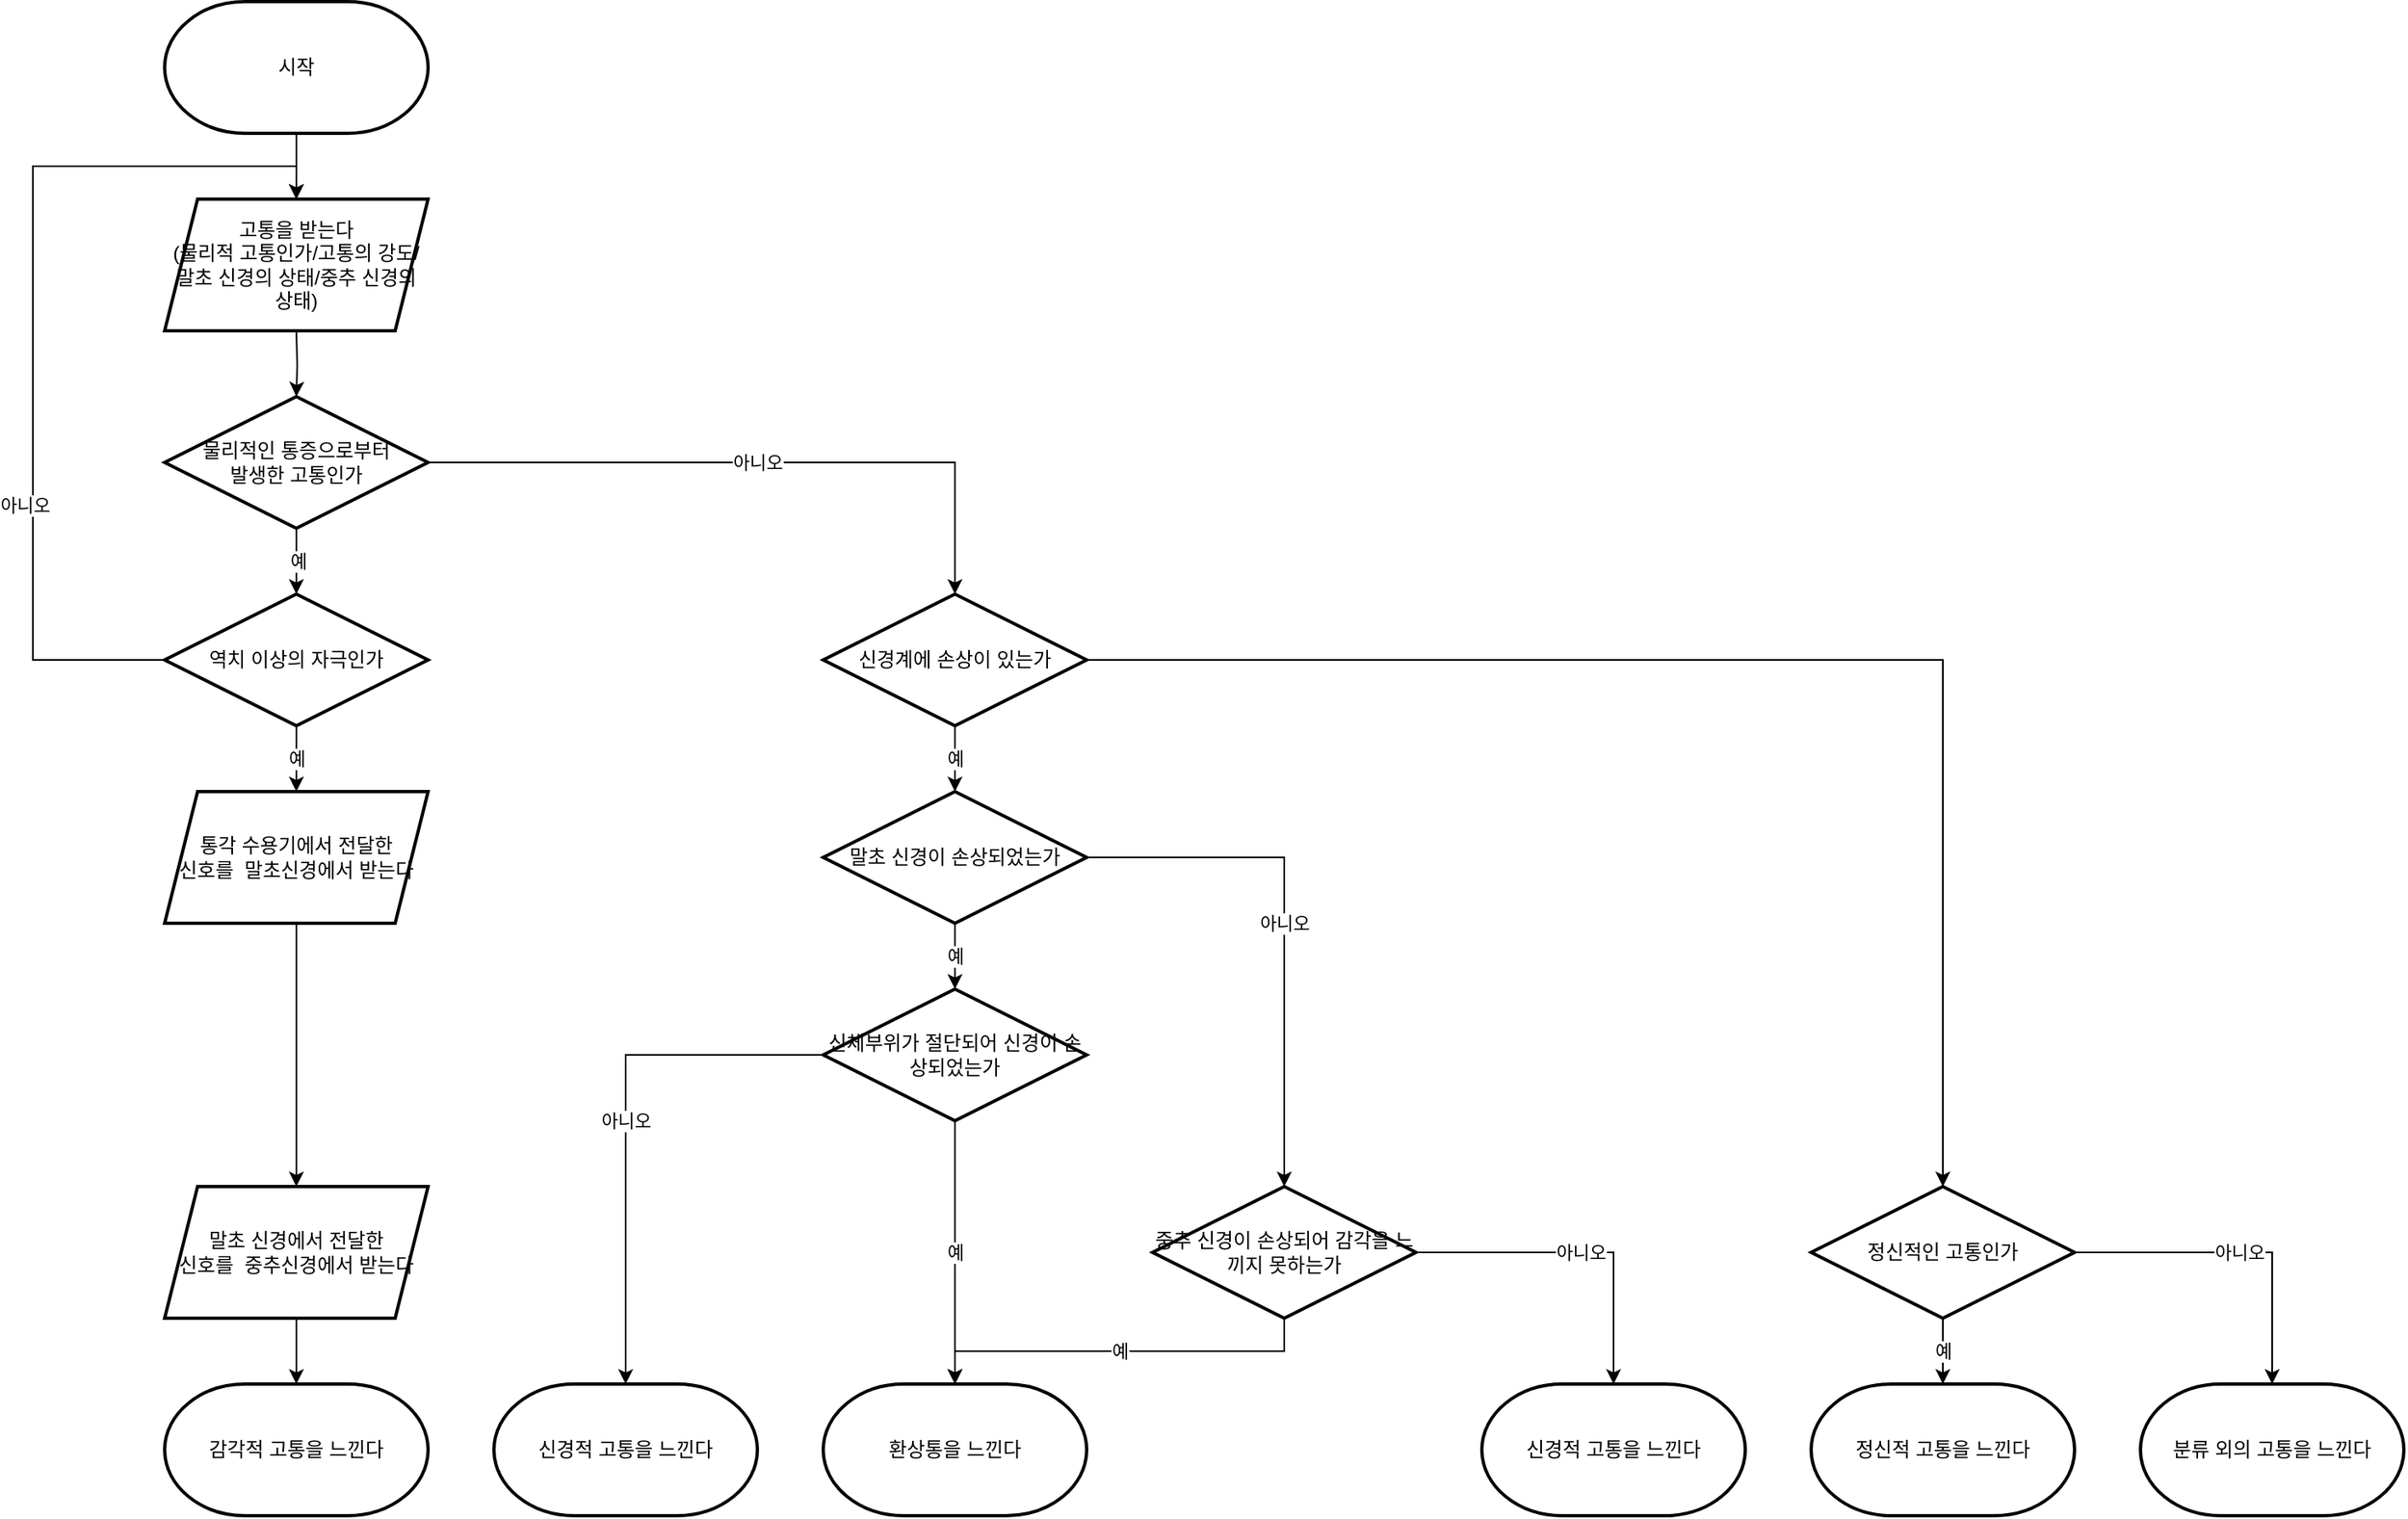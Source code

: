 <mxfile version="14.4.9" type="device"><diagram id="DzHLHUrBSf4eCQycSBIg" name="Page-1"><mxGraphModel dx="1673" dy="829" grid="1" gridSize="10" guides="1" tooltips="1" connect="1" arrows="1" fold="1" page="1" pageScale="1" pageWidth="850" pageHeight="1100" math="0" shadow="0"><root><mxCell id="0"/><mxCell id="1" parent="0"/><mxCell id="KN99w1UVA7ctoD2aLftT-3" value="" style="edgeStyle=orthogonalEdgeStyle;rounded=0;orthogonalLoop=1;jettySize=auto;html=1;" edge="1" parent="1" target="KN99w1UVA7ctoD2aLftT-2"><mxGeometry relative="1" as="geometry"><mxPoint x="200" y="240" as="sourcePoint"/></mxGeometry></mxCell><mxCell id="KN99w1UVA7ctoD2aLftT-5" value="예" style="edgeStyle=orthogonalEdgeStyle;rounded=0;orthogonalLoop=1;jettySize=auto;html=1;" edge="1" parent="1" source="KN99w1UVA7ctoD2aLftT-2"><mxGeometry relative="1" as="geometry"><mxPoint x="200" y="400" as="targetPoint"/></mxGeometry></mxCell><mxCell id="KN99w1UVA7ctoD2aLftT-8" value="아니오" style="edgeStyle=orthogonalEdgeStyle;rounded=0;orthogonalLoop=1;jettySize=auto;html=1;entryX=0.5;entryY=0;entryDx=0;entryDy=0;" edge="1" parent="1" source="KN99w1UVA7ctoD2aLftT-2" target="KN99w1UVA7ctoD2aLftT-7"><mxGeometry relative="1" as="geometry"/></mxCell><mxCell id="KN99w1UVA7ctoD2aLftT-2" value="물리적인 통증으로부터&lt;br&gt;발생한 고통인가" style="rhombus;whiteSpace=wrap;html=1;strokeWidth=2;" vertex="1" parent="1"><mxGeometry x="120" y="280" width="160" height="80" as="geometry"/></mxCell><mxCell id="KN99w1UVA7ctoD2aLftT-19" style="edgeStyle=orthogonalEdgeStyle;rounded=0;orthogonalLoop=1;jettySize=auto;html=1;entryX=0.5;entryY=0;entryDx=0;entryDy=0;" edge="1" parent="1" source="KN99w1UVA7ctoD2aLftT-6" target="KN99w1UVA7ctoD2aLftT-14"><mxGeometry relative="1" as="geometry"><Array as="points"><mxPoint x="40" y="440"/><mxPoint x="40" y="140"/><mxPoint x="200" y="140"/></Array></mxGeometry></mxCell><mxCell id="KN99w1UVA7ctoD2aLftT-43" value="아니오" style="edgeLabel;html=1;align=center;verticalAlign=middle;resizable=0;points=[];" vertex="1" connectable="0" parent="KN99w1UVA7ctoD2aLftT-19"><mxGeometry x="-0.376" y="5" relative="1" as="geometry"><mxPoint as="offset"/></mxGeometry></mxCell><mxCell id="KN99w1UVA7ctoD2aLftT-27" value="예" style="edgeStyle=orthogonalEdgeStyle;rounded=0;orthogonalLoop=1;jettySize=auto;html=1;" edge="1" parent="1" source="KN99w1UVA7ctoD2aLftT-6" target="KN99w1UVA7ctoD2aLftT-26"><mxGeometry relative="1" as="geometry"/></mxCell><mxCell id="KN99w1UVA7ctoD2aLftT-6" value="역치 이상의 자극인가" style="rhombus;whiteSpace=wrap;html=1;strokeWidth=2;" vertex="1" parent="1"><mxGeometry x="120" y="400" width="160" height="80" as="geometry"/></mxCell><mxCell id="KN99w1UVA7ctoD2aLftT-11" style="edgeStyle=orthogonalEdgeStyle;rounded=0;orthogonalLoop=1;jettySize=auto;html=1;" edge="1" parent="1" source="KN99w1UVA7ctoD2aLftT-7" target="KN99w1UVA7ctoD2aLftT-18"><mxGeometry relative="1" as="geometry"><mxPoint x="800" y="560" as="targetPoint"/></mxGeometry></mxCell><mxCell id="KN99w1UVA7ctoD2aLftT-17" value="예" style="edgeStyle=orthogonalEdgeStyle;rounded=0;orthogonalLoop=1;jettySize=auto;html=1;" edge="1" parent="1" source="KN99w1UVA7ctoD2aLftT-7" target="KN99w1UVA7ctoD2aLftT-16"><mxGeometry relative="1" as="geometry"/></mxCell><mxCell id="KN99w1UVA7ctoD2aLftT-7" value="신경계에 손상이 있는가" style="rhombus;whiteSpace=wrap;html=1;strokeWidth=2;" vertex="1" parent="1"><mxGeometry x="520" y="400" width="160" height="80" as="geometry"/></mxCell><mxCell id="KN99w1UVA7ctoD2aLftT-15" value="" style="edgeStyle=orthogonalEdgeStyle;rounded=0;orthogonalLoop=1;jettySize=auto;html=1;" edge="1" parent="1" source="KN99w1UVA7ctoD2aLftT-12" target="KN99w1UVA7ctoD2aLftT-14"><mxGeometry relative="1" as="geometry"/></mxCell><mxCell id="KN99w1UVA7ctoD2aLftT-12" value="시작" style="strokeWidth=2;html=1;shape=mxgraph.flowchart.terminator;whiteSpace=wrap;" vertex="1" parent="1"><mxGeometry x="120" y="40" width="160" height="80" as="geometry"/></mxCell><mxCell id="KN99w1UVA7ctoD2aLftT-14" value="고통을 받는다&lt;br&gt;(물리적 고통인가/고통의 강도/말초 신경의 상태/중추 신경의 상태)" style="shape=parallelogram;perimeter=parallelogramPerimeter;whiteSpace=wrap;html=1;fixedSize=1;strokeWidth=2;" vertex="1" parent="1"><mxGeometry x="120" y="160" width="160" height="80" as="geometry"/></mxCell><mxCell id="KN99w1UVA7ctoD2aLftT-21" value="예" style="edgeStyle=orthogonalEdgeStyle;rounded=0;orthogonalLoop=1;jettySize=auto;html=1;" edge="1" parent="1" source="KN99w1UVA7ctoD2aLftT-16" target="KN99w1UVA7ctoD2aLftT-20"><mxGeometry relative="1" as="geometry"/></mxCell><mxCell id="KN99w1UVA7ctoD2aLftT-23" value="아니오" style="edgeStyle=orthogonalEdgeStyle;rounded=0;orthogonalLoop=1;jettySize=auto;html=1;" edge="1" parent="1" source="KN99w1UVA7ctoD2aLftT-16" target="KN99w1UVA7ctoD2aLftT-22"><mxGeometry relative="1" as="geometry"/></mxCell><mxCell id="KN99w1UVA7ctoD2aLftT-16" value="말초 신경이 손상되었는가" style="rhombus;whiteSpace=wrap;html=1;strokeWidth=2;" vertex="1" parent="1"><mxGeometry x="520" y="520" width="160" height="80" as="geometry"/></mxCell><mxCell id="KN99w1UVA7ctoD2aLftT-44" value="예" style="edgeStyle=orthogonalEdgeStyle;rounded=0;orthogonalLoop=1;jettySize=auto;html=1;" edge="1" parent="1" source="KN99w1UVA7ctoD2aLftT-18" target="KN99w1UVA7ctoD2aLftT-42"><mxGeometry relative="1" as="geometry"/></mxCell><mxCell id="KN99w1UVA7ctoD2aLftT-46" value="아니오" style="edgeStyle=orthogonalEdgeStyle;rounded=0;orthogonalLoop=1;jettySize=auto;html=1;" edge="1" parent="1" source="KN99w1UVA7ctoD2aLftT-18" target="KN99w1UVA7ctoD2aLftT-45"><mxGeometry relative="1" as="geometry"/></mxCell><mxCell id="KN99w1UVA7ctoD2aLftT-18" value="정신적인 고통인가" style="rhombus;whiteSpace=wrap;html=1;strokeWidth=2;" vertex="1" parent="1"><mxGeometry x="1120" y="760" width="160" height="80" as="geometry"/></mxCell><mxCell id="KN99w1UVA7ctoD2aLftT-36" value="예" style="edgeStyle=orthogonalEdgeStyle;rounded=0;orthogonalLoop=1;jettySize=auto;html=1;entryX=0.5;entryY=0;entryDx=0;entryDy=0;entryPerimeter=0;" edge="1" parent="1" source="KN99w1UVA7ctoD2aLftT-20" target="KN99w1UVA7ctoD2aLftT-35"><mxGeometry relative="1" as="geometry"/></mxCell><mxCell id="KN99w1UVA7ctoD2aLftT-39" value="아니오" style="edgeStyle=orthogonalEdgeStyle;rounded=0;orthogonalLoop=1;jettySize=auto;html=1;entryX=0.5;entryY=0;entryDx=0;entryDy=0;entryPerimeter=0;" edge="1" parent="1" source="KN99w1UVA7ctoD2aLftT-20" target="KN99w1UVA7ctoD2aLftT-38"><mxGeometry relative="1" as="geometry"/></mxCell><mxCell id="KN99w1UVA7ctoD2aLftT-20" value="신체부위가 절단되어 신경이 손상되었는가" style="rhombus;whiteSpace=wrap;html=1;strokeWidth=2;" vertex="1" parent="1"><mxGeometry x="520" y="640" width="160" height="80" as="geometry"/></mxCell><mxCell id="KN99w1UVA7ctoD2aLftT-37" value="예" style="edgeStyle=orthogonalEdgeStyle;rounded=0;orthogonalLoop=1;jettySize=auto;html=1;exitX=0.5;exitY=1;exitDx=0;exitDy=0;" edge="1" parent="1" source="KN99w1UVA7ctoD2aLftT-22"><mxGeometry relative="1" as="geometry"><mxPoint x="600" y="880" as="targetPoint"/><Array as="points"><mxPoint x="800" y="860"/><mxPoint x="600" y="860"/></Array></mxGeometry></mxCell><mxCell id="KN99w1UVA7ctoD2aLftT-41" value="아니오" style="edgeStyle=orthogonalEdgeStyle;rounded=0;orthogonalLoop=1;jettySize=auto;html=1;entryX=0.5;entryY=0;entryDx=0;entryDy=0;entryPerimeter=0;" edge="1" parent="1" source="KN99w1UVA7ctoD2aLftT-22" target="KN99w1UVA7ctoD2aLftT-40"><mxGeometry relative="1" as="geometry"/></mxCell><mxCell id="KN99w1UVA7ctoD2aLftT-22" value="중추 신경이 손상되어 감각을 느끼지 못하는가" style="rhombus;whiteSpace=wrap;html=1;strokeWidth=2;" vertex="1" parent="1"><mxGeometry x="720" y="760" width="160" height="80" as="geometry"/></mxCell><mxCell id="KN99w1UVA7ctoD2aLftT-29" value="" style="edgeStyle=orthogonalEdgeStyle;rounded=0;orthogonalLoop=1;jettySize=auto;html=1;" edge="1" parent="1" source="KN99w1UVA7ctoD2aLftT-26" target="KN99w1UVA7ctoD2aLftT-28"><mxGeometry relative="1" as="geometry"/></mxCell><mxCell id="KN99w1UVA7ctoD2aLftT-26" value="통각 수용기에서 전달한 &lt;br&gt;신호를&amp;nbsp; 말초신경에서 받는다" style="shape=parallelogram;perimeter=parallelogramPerimeter;whiteSpace=wrap;html=1;fixedSize=1;strokeWidth=2;" vertex="1" parent="1"><mxGeometry x="120" y="520" width="160" height="80" as="geometry"/></mxCell><mxCell id="KN99w1UVA7ctoD2aLftT-33" value="" style="edgeStyle=orthogonalEdgeStyle;rounded=0;orthogonalLoop=1;jettySize=auto;html=1;" edge="1" parent="1" source="KN99w1UVA7ctoD2aLftT-28" target="KN99w1UVA7ctoD2aLftT-32"><mxGeometry relative="1" as="geometry"/></mxCell><mxCell id="KN99w1UVA7ctoD2aLftT-28" value="말초 신경에서 전달한&lt;br&gt;신호를&amp;nbsp; 중추신경에서 받는다" style="shape=parallelogram;perimeter=parallelogramPerimeter;whiteSpace=wrap;html=1;fixedSize=1;strokeWidth=2;" vertex="1" parent="1"><mxGeometry x="120" y="760" width="160" height="80" as="geometry"/></mxCell><mxCell id="KN99w1UVA7ctoD2aLftT-32" value="감각적 고통을 느낀다" style="strokeWidth=2;html=1;shape=mxgraph.flowchart.terminator;whiteSpace=wrap;" vertex="1" parent="1"><mxGeometry x="120" y="880" width="160" height="80" as="geometry"/></mxCell><mxCell id="KN99w1UVA7ctoD2aLftT-35" value="환상통을 느낀다" style="strokeWidth=2;html=1;shape=mxgraph.flowchart.terminator;whiteSpace=wrap;" vertex="1" parent="1"><mxGeometry x="520" y="880" width="160" height="80" as="geometry"/></mxCell><mxCell id="KN99w1UVA7ctoD2aLftT-38" value="신경적 고통을 느낀다" style="strokeWidth=2;html=1;shape=mxgraph.flowchart.terminator;whiteSpace=wrap;" vertex="1" parent="1"><mxGeometry x="320" y="880" width="160" height="80" as="geometry"/></mxCell><mxCell id="KN99w1UVA7ctoD2aLftT-40" value="신경적 고통을 느낀다" style="strokeWidth=2;html=1;shape=mxgraph.flowchart.terminator;whiteSpace=wrap;" vertex="1" parent="1"><mxGeometry x="920" y="880" width="160" height="80" as="geometry"/></mxCell><mxCell id="KN99w1UVA7ctoD2aLftT-42" value="정신적 고통을 느낀다" style="strokeWidth=2;html=1;shape=mxgraph.flowchart.terminator;whiteSpace=wrap;" vertex="1" parent="1"><mxGeometry x="1120" y="880" width="160" height="80" as="geometry"/></mxCell><mxCell id="KN99w1UVA7ctoD2aLftT-45" value="분류 외의 고통을 느낀다" style="strokeWidth=2;html=1;shape=mxgraph.flowchart.terminator;whiteSpace=wrap;" vertex="1" parent="1"><mxGeometry x="1320" y="880" width="160" height="80" as="geometry"/></mxCell></root></mxGraphModel></diagram></mxfile>